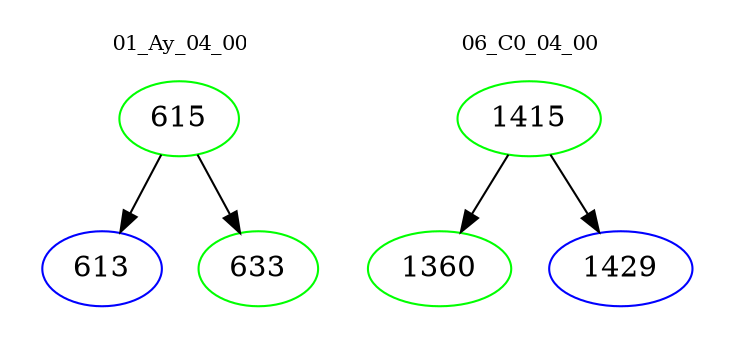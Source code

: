 digraph{
subgraph cluster_0 {
color = white
label = "01_Ay_04_00";
fontsize=10;
T0_615 [label="615", color="green"]
T0_615 -> T0_613 [color="black"]
T0_613 [label="613", color="blue"]
T0_615 -> T0_633 [color="black"]
T0_633 [label="633", color="green"]
}
subgraph cluster_1 {
color = white
label = "06_C0_04_00";
fontsize=10;
T1_1415 [label="1415", color="green"]
T1_1415 -> T1_1360 [color="black"]
T1_1360 [label="1360", color="green"]
T1_1415 -> T1_1429 [color="black"]
T1_1429 [label="1429", color="blue"]
}
}
